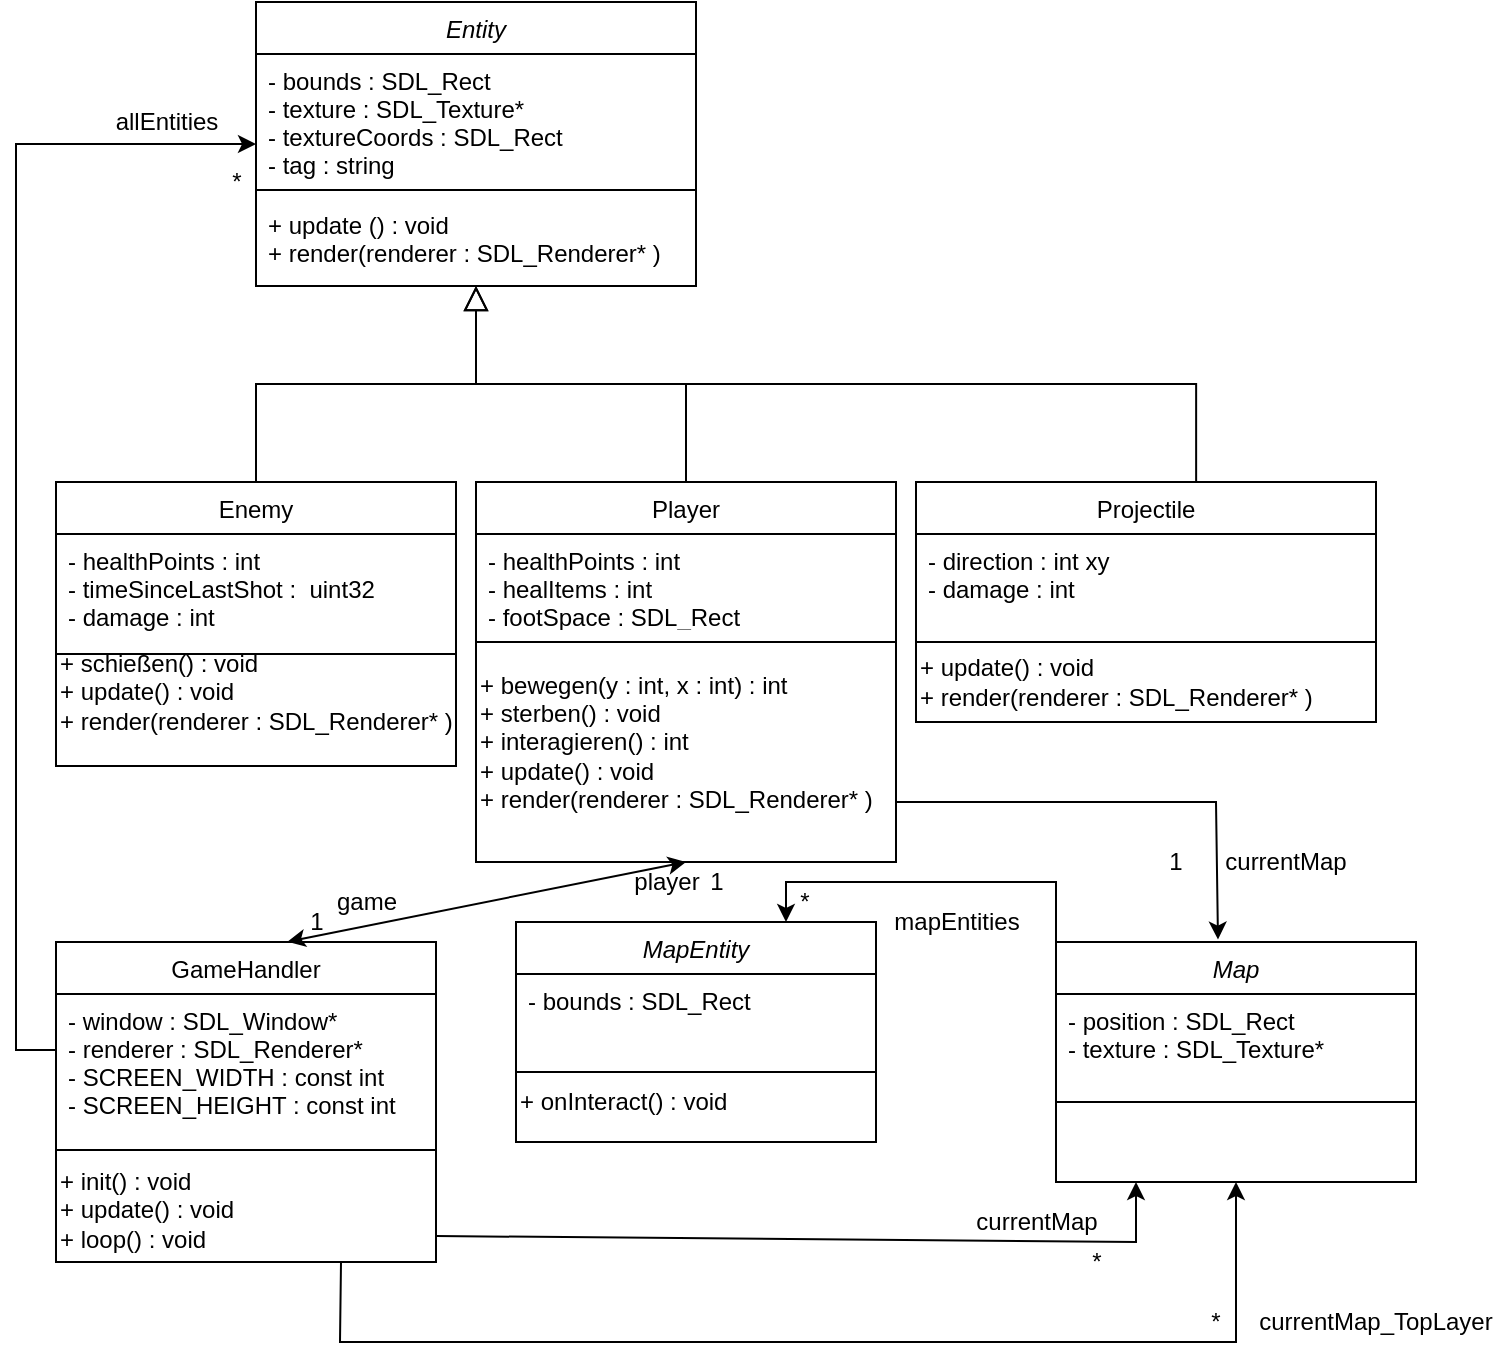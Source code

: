 <mxfile version="13.7.3" type="device"><diagram id="C5RBs43oDa-KdzZeNtuy" name="Page-1"><mxGraphModel dx="749" dy="556" grid="1" gridSize="10" guides="1" tooltips="1" connect="1" arrows="1" fold="1" page="1" pageScale="1" pageWidth="827" pageHeight="1169" math="0" shadow="0"><root><mxCell id="WIyWlLk6GJQsqaUBKTNV-0"/><mxCell id="WIyWlLk6GJQsqaUBKTNV-1" parent="WIyWlLk6GJQsqaUBKTNV-0"/><mxCell id="zkfFHV4jXpPFQw0GAbJ--12" value="" style="endArrow=block;endSize=10;endFill=0;shadow=0;strokeWidth=1;rounded=0;edgeStyle=elbowEdgeStyle;elbow=vertical;" parent="WIyWlLk6GJQsqaUBKTNV-1" source="zkfFHV4jXpPFQw0GAbJ--6" target="zkfFHV4jXpPFQw0GAbJ--0" edge="1"><mxGeometry width="160" relative="1" as="geometry"><mxPoint x="110" y="103" as="sourcePoint"/><mxPoint x="110" y="103" as="targetPoint"/></mxGeometry></mxCell><mxCell id="zkfFHV4jXpPFQw0GAbJ--16" value="" style="endArrow=block;endSize=10;endFill=0;shadow=0;strokeWidth=1;rounded=0;edgeStyle=elbowEdgeStyle;elbow=vertical;" parent="WIyWlLk6GJQsqaUBKTNV-1" source="zkfFHV4jXpPFQw0GAbJ--13" target="zkfFHV4jXpPFQw0GAbJ--0" edge="1"><mxGeometry width="160" relative="1" as="geometry"><mxPoint x="120" y="273" as="sourcePoint"/><mxPoint x="220" y="171" as="targetPoint"/></mxGeometry></mxCell><mxCell id="ireMfG32L-UuXTgpNCbU-6" value="" style="endArrow=none;endSize=10;endFill=0;shadow=0;strokeWidth=1;rounded=0;edgeStyle=elbowEdgeStyle;elbow=vertical;exitX=0.609;exitY=0.004;exitDx=0;exitDy=0;exitPerimeter=0;" parent="WIyWlLk6GJQsqaUBKTNV-1" source="ireMfG32L-UuXTgpNCbU-9" edge="1"><mxGeometry width="160" relative="1" as="geometry"><mxPoint x="620" y="250" as="sourcePoint"/><mxPoint x="330" y="211" as="targetPoint"/><Array as="points"><mxPoint x="600" y="211"/></Array></mxGeometry></mxCell><mxCell id="zkfFHV4jXpPFQw0GAbJ--0" value="Entity" style="swimlane;fontStyle=2;align=center;verticalAlign=top;childLayout=stackLayout;horizontal=1;startSize=26;horizontalStack=0;resizeParent=1;resizeLast=0;collapsible=1;marginBottom=0;rounded=0;shadow=0;strokeWidth=1;" parent="WIyWlLk6GJQsqaUBKTNV-1" vertex="1"><mxGeometry x="130" y="20" width="220" height="142" as="geometry"><mxRectangle x="230" y="140" width="160" height="26" as="alternateBounds"/></mxGeometry></mxCell><mxCell id="zkfFHV4jXpPFQw0GAbJ--1" value="- bounds : SDL_Rect &#10;- texture : SDL_Texture*&#10;- textureCoords : SDL_Rect&#10;- tag : string" style="text;align=left;verticalAlign=top;spacingLeft=4;spacingRight=4;overflow=hidden;rotatable=0;points=[[0,0.5],[1,0.5]];portConstraint=eastwest;" parent="zkfFHV4jXpPFQw0GAbJ--0" vertex="1"><mxGeometry y="26" width="220" height="64" as="geometry"/></mxCell><mxCell id="zkfFHV4jXpPFQw0GAbJ--4" value="" style="line;html=1;strokeWidth=1;align=left;verticalAlign=middle;spacingTop=-1;spacingLeft=3;spacingRight=3;rotatable=0;labelPosition=right;points=[];portConstraint=eastwest;" parent="zkfFHV4jXpPFQw0GAbJ--0" vertex="1"><mxGeometry y="90" width="220" height="8" as="geometry"/></mxCell><mxCell id="zkfFHV4jXpPFQw0GAbJ--5" value="+ update () : void&#10;+ render(renderer : SDL_Renderer* )" style="text;align=left;verticalAlign=top;spacingLeft=4;spacingRight=4;overflow=hidden;rotatable=0;points=[[0,0.5],[1,0.5]];portConstraint=eastwest;" parent="zkfFHV4jXpPFQw0GAbJ--0" vertex="1"><mxGeometry y="98" width="220" height="44" as="geometry"/></mxCell><mxCell id="zkfFHV4jXpPFQw0GAbJ--6" value="Enemy" style="swimlane;fontStyle=0;align=center;verticalAlign=top;childLayout=stackLayout;horizontal=1;startSize=26;horizontalStack=0;resizeParent=1;resizeLast=0;collapsible=1;marginBottom=0;rounded=0;shadow=0;strokeWidth=1;" parent="WIyWlLk6GJQsqaUBKTNV-1" vertex="1"><mxGeometry x="30" y="260" width="200" height="142" as="geometry"><mxRectangle x="130" y="380" width="160" height="26" as="alternateBounds"/></mxGeometry></mxCell><mxCell id="zkfFHV4jXpPFQw0GAbJ--7" value="- healthPoints : int&#10;- timeSinceLastShot :  uint32&#10;- damage : int" style="text;align=left;verticalAlign=top;spacingLeft=4;spacingRight=4;overflow=hidden;rotatable=0;points=[[0,0.5],[1,0.5]];portConstraint=eastwest;" parent="zkfFHV4jXpPFQw0GAbJ--6" vertex="1"><mxGeometry y="26" width="200" height="56" as="geometry"/></mxCell><mxCell id="zkfFHV4jXpPFQw0GAbJ--9" value="" style="line;html=1;strokeWidth=1;align=left;verticalAlign=middle;spacingTop=-1;spacingLeft=3;spacingRight=3;rotatable=0;labelPosition=right;points=[];portConstraint=eastwest;" parent="zkfFHV4jXpPFQw0GAbJ--6" vertex="1"><mxGeometry y="82" width="200" height="8" as="geometry"/></mxCell><mxCell id="ireMfG32L-UuXTgpNCbU-4" value="+ schießen() : void&lt;br&gt;+ update() : void&lt;br&gt;+&amp;nbsp;&lt;span&gt;render(renderer : SDL_Renderer* )&lt;/span&gt;" style="text;html=1;strokeColor=none;fillColor=none;align=left;verticalAlign=middle;whiteSpace=wrap;rounded=0;" parent="zkfFHV4jXpPFQw0GAbJ--6" vertex="1"><mxGeometry y="90" width="200" height="30" as="geometry"/></mxCell><mxCell id="zkfFHV4jXpPFQw0GAbJ--13" value="Player" style="swimlane;fontStyle=0;align=center;verticalAlign=top;childLayout=stackLayout;horizontal=1;startSize=26;horizontalStack=0;resizeParent=1;resizeLast=0;collapsible=1;marginBottom=0;rounded=0;shadow=0;strokeWidth=1;" parent="WIyWlLk6GJQsqaUBKTNV-1" vertex="1"><mxGeometry x="240" y="260" width="210" height="190" as="geometry"><mxRectangle x="340" y="380" width="170" height="26" as="alternateBounds"/></mxGeometry></mxCell><mxCell id="zkfFHV4jXpPFQw0GAbJ--14" value="- healthPoints : int &#10;- healItems : int&#10;- footSpace : SDL_Rect" style="text;align=left;verticalAlign=top;spacingLeft=4;spacingRight=4;overflow=hidden;rotatable=0;points=[[0,0.5],[1,0.5]];portConstraint=eastwest;" parent="zkfFHV4jXpPFQw0GAbJ--13" vertex="1"><mxGeometry y="26" width="210" height="44" as="geometry"/></mxCell><mxCell id="zkfFHV4jXpPFQw0GAbJ--15" value="" style="line;html=1;strokeWidth=1;align=left;verticalAlign=middle;spacingTop=-1;spacingLeft=3;spacingRight=3;rotatable=0;labelPosition=right;points=[];portConstraint=eastwest;" parent="zkfFHV4jXpPFQw0GAbJ--13" vertex="1"><mxGeometry y="70" width="210" height="20" as="geometry"/></mxCell><mxCell id="ireMfG32L-UuXTgpNCbU-3" value="+ bewegen(y : int, x : int) : int&lt;br&gt;+ sterben() : void&lt;br&gt;+ interagieren() : int&lt;br&gt;+ update() : void&lt;br&gt;+&amp;nbsp;&lt;span&gt;render(renderer : SDL_Renderer* )&lt;/span&gt;" style="text;html=1;strokeColor=none;fillColor=none;align=left;verticalAlign=middle;whiteSpace=wrap;rounded=0;" parent="zkfFHV4jXpPFQw0GAbJ--13" vertex="1"><mxGeometry y="90" width="210" height="80" as="geometry"/></mxCell><mxCell id="ireMfG32L-UuXTgpNCbU-9" value="Projectile" style="swimlane;fontStyle=0;align=center;verticalAlign=top;childLayout=stackLayout;horizontal=1;startSize=26;horizontalStack=0;resizeParent=1;resizeLast=0;collapsible=1;marginBottom=0;rounded=0;shadow=0;strokeWidth=1;" parent="WIyWlLk6GJQsqaUBKTNV-1" vertex="1"><mxGeometry x="460" y="260" width="230" height="120" as="geometry"><mxRectangle x="340" y="380" width="170" height="26" as="alternateBounds"/></mxGeometry></mxCell><mxCell id="ireMfG32L-UuXTgpNCbU-10" value="- direction : int xy&#10;- damage : int" style="text;align=left;verticalAlign=top;spacingLeft=4;spacingRight=4;overflow=hidden;rotatable=0;points=[[0,0.5],[1,0.5]];portConstraint=eastwest;" parent="ireMfG32L-UuXTgpNCbU-9" vertex="1"><mxGeometry y="26" width="230" height="44" as="geometry"/></mxCell><mxCell id="ireMfG32L-UuXTgpNCbU-11" value="" style="line;html=1;strokeWidth=1;align=left;verticalAlign=middle;spacingTop=-1;spacingLeft=3;spacingRight=3;rotatable=0;labelPosition=right;points=[];portConstraint=eastwest;" parent="ireMfG32L-UuXTgpNCbU-9" vertex="1"><mxGeometry y="70" width="230" height="20" as="geometry"/></mxCell><mxCell id="ireMfG32L-UuXTgpNCbU-12" value="+ update() : void&lt;br&gt;&lt;span&gt;+ render(renderer : SDL_Renderer* )&lt;/span&gt;" style="text;html=1;strokeColor=none;fillColor=none;align=left;verticalAlign=middle;whiteSpace=wrap;rounded=0;" parent="ireMfG32L-UuXTgpNCbU-9" vertex="1"><mxGeometry y="90" width="230" height="20" as="geometry"/></mxCell><mxCell id="bjbM4pXFoCjJsERcXQf7-0" value="GameHandler" style="swimlane;fontStyle=0;align=center;verticalAlign=top;childLayout=stackLayout;horizontal=1;startSize=26;horizontalStack=0;resizeParent=1;resizeLast=0;collapsible=1;marginBottom=0;rounded=0;shadow=0;strokeWidth=1;" parent="WIyWlLk6GJQsqaUBKTNV-1" vertex="1"><mxGeometry x="30" y="490" width="190" height="160" as="geometry"><mxRectangle x="130" y="380" width="160" height="26" as="alternateBounds"/></mxGeometry></mxCell><mxCell id="bjbM4pXFoCjJsERcXQf7-1" value="- window : SDL_Window*&#10;- renderer : SDL_Renderer*&#10;- SCREEN_WIDTH : const int &#10;- SCREEN_HEIGHT : const int " style="text;align=left;verticalAlign=top;spacingLeft=4;spacingRight=4;overflow=hidden;rotatable=0;points=[[0,0.5],[1,0.5]];portConstraint=eastwest;" parent="bjbM4pXFoCjJsERcXQf7-0" vertex="1"><mxGeometry y="26" width="190" height="74" as="geometry"/></mxCell><mxCell id="bjbM4pXFoCjJsERcXQf7-2" value="" style="line;html=1;strokeWidth=1;align=left;verticalAlign=middle;spacingTop=-1;spacingLeft=3;spacingRight=3;rotatable=0;labelPosition=right;points=[];portConstraint=eastwest;" parent="bjbM4pXFoCjJsERcXQf7-0" vertex="1"><mxGeometry y="100" width="190" height="8" as="geometry"/></mxCell><mxCell id="bjbM4pXFoCjJsERcXQf7-3" value="+ init() : void&lt;br&gt;+ update() : void&lt;br&gt;+ loop() : void" style="text;html=1;strokeColor=none;fillColor=none;align=left;verticalAlign=middle;whiteSpace=wrap;rounded=0;" parent="bjbM4pXFoCjJsERcXQf7-0" vertex="1"><mxGeometry y="108" width="190" height="52" as="geometry"/></mxCell><mxCell id="bjbM4pXFoCjJsERcXQf7-5" value="" style="endArrow=classic;html=1;rounded=0;exitX=0.609;exitY=-0.001;exitDx=0;exitDy=0;exitPerimeter=0;entryX=0.5;entryY=1;entryDx=0;entryDy=0;startArrow=classic;startFill=1;" parent="WIyWlLk6GJQsqaUBKTNV-1" source="bjbM4pXFoCjJsERcXQf7-0" target="zkfFHV4jXpPFQw0GAbJ--13" edge="1"><mxGeometry width="50" height="50" relative="1" as="geometry"><mxPoint x="290" y="463" as="sourcePoint"/><mxPoint x="340" y="413" as="targetPoint"/></mxGeometry></mxCell><mxCell id="bjbM4pXFoCjJsERcXQf7-11" style="edgeStyle=orthogonalEdgeStyle;rounded=0;orthogonalLoop=1;jettySize=auto;html=1;exitX=0;exitY=0.5;exitDx=0;exitDy=0;" parent="WIyWlLk6GJQsqaUBKTNV-1" source="bjbM4pXFoCjJsERcXQf7-1" target="zkfFHV4jXpPFQw0GAbJ--0" edge="1"><mxGeometry relative="1" as="geometry"><mxPoint x="10" y="30" as="targetPoint"/><Array as="points"><mxPoint x="10" y="544"/><mxPoint x="10" y="91"/></Array></mxGeometry></mxCell><mxCell id="bjbM4pXFoCjJsERcXQf7-12" value="*" style="text;html=1;align=center;verticalAlign=middle;resizable=0;points=[];autosize=1;strokeColor=none;fillColor=none;" parent="WIyWlLk6GJQsqaUBKTNV-1" vertex="1"><mxGeometry x="110" y="100" width="20" height="20" as="geometry"/></mxCell><mxCell id="bjbM4pXFoCjJsERcXQf7-13" value="allEntities" style="text;html=1;align=center;verticalAlign=middle;resizable=0;points=[];autosize=1;strokeColor=none;fillColor=none;" parent="WIyWlLk6GJQsqaUBKTNV-1" vertex="1"><mxGeometry x="50" y="70" width="70" height="20" as="geometry"/></mxCell><mxCell id="bjbM4pXFoCjJsERcXQf7-24" style="edgeStyle=orthogonalEdgeStyle;rounded=0;orthogonalLoop=1;jettySize=auto;html=1;exitX=0;exitY=0;exitDx=0;exitDy=0;entryX=0.75;entryY=0;entryDx=0;entryDy=0;" parent="WIyWlLk6GJQsqaUBKTNV-1" source="bjbM4pXFoCjJsERcXQf7-14" target="bjbM4pXFoCjJsERcXQf7-18" edge="1"><mxGeometry relative="1" as="geometry"/></mxCell><mxCell id="bjbM4pXFoCjJsERcXQf7-14" value="Map" style="swimlane;fontStyle=2;align=center;verticalAlign=top;childLayout=stackLayout;horizontal=1;startSize=26;horizontalStack=0;resizeParent=1;resizeLast=0;collapsible=1;marginBottom=0;rounded=0;shadow=0;strokeWidth=1;" parent="WIyWlLk6GJQsqaUBKTNV-1" vertex="1"><mxGeometry x="530" y="490" width="180" height="120" as="geometry"><mxRectangle x="340" y="380" width="170" height="26" as="alternateBounds"/></mxGeometry></mxCell><mxCell id="bjbM4pXFoCjJsERcXQf7-15" value="- position : SDL_Rect&#10;- texture : SDL_Texture*" style="text;align=left;verticalAlign=top;spacingLeft=4;spacingRight=4;overflow=hidden;rotatable=0;points=[[0,0.5],[1,0.5]];portConstraint=eastwest;" parent="bjbM4pXFoCjJsERcXQf7-14" vertex="1"><mxGeometry y="26" width="180" height="44" as="geometry"/></mxCell><mxCell id="bjbM4pXFoCjJsERcXQf7-16" value="" style="line;html=1;strokeWidth=1;align=left;verticalAlign=middle;spacingTop=-1;spacingLeft=3;spacingRight=3;rotatable=0;labelPosition=right;points=[];portConstraint=eastwest;" parent="bjbM4pXFoCjJsERcXQf7-14" vertex="1"><mxGeometry y="70" width="180" height="20" as="geometry"/></mxCell><mxCell id="bjbM4pXFoCjJsERcXQf7-18" value="MapEntity" style="swimlane;fontStyle=2;align=center;verticalAlign=top;childLayout=stackLayout;horizontal=1;startSize=26;horizontalStack=0;resizeParent=1;resizeLast=0;collapsible=1;marginBottom=0;rounded=0;shadow=0;strokeWidth=1;" parent="WIyWlLk6GJQsqaUBKTNV-1" vertex="1"><mxGeometry x="260" y="480" width="180" height="110" as="geometry"><mxRectangle x="340" y="380" width="170" height="26" as="alternateBounds"/></mxGeometry></mxCell><mxCell id="bjbM4pXFoCjJsERcXQf7-19" value="- bounds : SDL_Rect&#10;" style="text;align=left;verticalAlign=top;spacingLeft=4;spacingRight=4;overflow=hidden;rotatable=0;points=[[0,0.5],[1,0.5]];portConstraint=eastwest;" parent="bjbM4pXFoCjJsERcXQf7-18" vertex="1"><mxGeometry y="26" width="180" height="44" as="geometry"/></mxCell><mxCell id="bjbM4pXFoCjJsERcXQf7-20" value="" style="line;html=1;strokeWidth=1;align=left;verticalAlign=middle;spacingTop=-1;spacingLeft=3;spacingRight=3;rotatable=0;labelPosition=right;points=[];portConstraint=eastwest;" parent="bjbM4pXFoCjJsERcXQf7-18" vertex="1"><mxGeometry y="70" width="180" height="10" as="geometry"/></mxCell><mxCell id="bjbM4pXFoCjJsERcXQf7-21" value="+ onInteract() : void" style="text;html=1;strokeColor=none;fillColor=none;align=left;verticalAlign=middle;whiteSpace=wrap;rounded=0;" parent="bjbM4pXFoCjJsERcXQf7-18" vertex="1"><mxGeometry y="80" width="180" height="20" as="geometry"/></mxCell><mxCell id="bjbM4pXFoCjJsERcXQf7-25" value="*" style="text;html=1;align=center;verticalAlign=middle;resizable=0;points=[];autosize=1;strokeColor=none;fillColor=none;" parent="WIyWlLk6GJQsqaUBKTNV-1" vertex="1"><mxGeometry x="394" y="460" width="20" height="20" as="geometry"/></mxCell><mxCell id="bjbM4pXFoCjJsERcXQf7-26" value="" style="endArrow=classic;html=1;rounded=0;exitX=1;exitY=0.75;exitDx=0;exitDy=0;" parent="WIyWlLk6GJQsqaUBKTNV-1" source="bjbM4pXFoCjJsERcXQf7-3" edge="1"><mxGeometry width="50" height="50" relative="1" as="geometry"><mxPoint x="290" y="470" as="sourcePoint"/><mxPoint x="570" y="610" as="targetPoint"/><Array as="points"><mxPoint x="570" y="640"/><mxPoint x="570" y="624"/></Array></mxGeometry></mxCell><mxCell id="bjbM4pXFoCjJsERcXQf7-27" value="1" style="text;html=1;align=center;verticalAlign=middle;resizable=0;points=[];autosize=1;strokeColor=none;fillColor=none;" parent="WIyWlLk6GJQsqaUBKTNV-1" vertex="1"><mxGeometry x="350" y="450" width="20" height="20" as="geometry"/></mxCell><mxCell id="bjbM4pXFoCjJsERcXQf7-28" value="1" style="text;html=1;align=center;verticalAlign=middle;resizable=0;points=[];autosize=1;strokeColor=none;fillColor=none;" parent="WIyWlLk6GJQsqaUBKTNV-1" vertex="1"><mxGeometry x="150" y="470" width="20" height="20" as="geometry"/></mxCell><mxCell id="bjbM4pXFoCjJsERcXQf7-29" value="player" style="text;html=1;align=center;verticalAlign=middle;resizable=0;points=[];autosize=1;strokeColor=none;fillColor=none;" parent="WIyWlLk6GJQsqaUBKTNV-1" vertex="1"><mxGeometry x="310" y="450" width="50" height="20" as="geometry"/></mxCell><mxCell id="bjbM4pXFoCjJsERcXQf7-30" value="game" style="text;html=1;align=center;verticalAlign=middle;resizable=0;points=[];autosize=1;strokeColor=none;fillColor=none;" parent="WIyWlLk6GJQsqaUBKTNV-1" vertex="1"><mxGeometry x="160" y="460" width="50" height="20" as="geometry"/></mxCell><mxCell id="bjbM4pXFoCjJsERcXQf7-31" value="mapEntities" style="text;html=1;align=center;verticalAlign=middle;resizable=0;points=[];autosize=1;strokeColor=none;fillColor=none;" parent="WIyWlLk6GJQsqaUBKTNV-1" vertex="1"><mxGeometry x="440" y="470" width="80" height="20" as="geometry"/></mxCell><mxCell id="bjbM4pXFoCjJsERcXQf7-32" value="*" style="text;html=1;align=center;verticalAlign=middle;resizable=0;points=[];autosize=1;strokeColor=none;fillColor=none;" parent="WIyWlLk6GJQsqaUBKTNV-1" vertex="1"><mxGeometry x="540" y="640" width="20" height="20" as="geometry"/></mxCell><mxCell id="bjbM4pXFoCjJsERcXQf7-33" value="currentMap" style="text;html=1;align=center;verticalAlign=middle;resizable=0;points=[];autosize=1;strokeColor=none;fillColor=none;" parent="WIyWlLk6GJQsqaUBKTNV-1" vertex="1"><mxGeometry x="480" y="620" width="80" height="20" as="geometry"/></mxCell><mxCell id="S-g_6aFe61QyQtKvh65u-1" value="" style="endArrow=classic;html=1;exitX=0.75;exitY=1;exitDx=0;exitDy=0;entryX=0.5;entryY=1;entryDx=0;entryDy=0;rounded=0;" edge="1" parent="WIyWlLk6GJQsqaUBKTNV-1" source="bjbM4pXFoCjJsERcXQf7-3" target="bjbM4pXFoCjJsERcXQf7-14"><mxGeometry width="50" height="50" relative="1" as="geometry"><mxPoint x="160" y="700" as="sourcePoint"/><mxPoint x="400" y="700" as="targetPoint"/><Array as="points"><mxPoint x="172" y="690"/><mxPoint x="620" y="690"/></Array></mxGeometry></mxCell><mxCell id="S-g_6aFe61QyQtKvh65u-5" value="currentMap_TopLayer" style="text;html=1;strokeColor=none;fillColor=none;align=center;verticalAlign=middle;whiteSpace=wrap;rounded=0;" vertex="1" parent="WIyWlLk6GJQsqaUBKTNV-1"><mxGeometry x="630" y="670" width="120" height="20" as="geometry"/></mxCell><mxCell id="S-g_6aFe61QyQtKvh65u-6" value="*" style="text;html=1;strokeColor=none;fillColor=none;align=center;verticalAlign=middle;whiteSpace=wrap;rounded=0;" vertex="1" parent="WIyWlLk6GJQsqaUBKTNV-1"><mxGeometry x="590" y="670" width="40" height="20" as="geometry"/></mxCell><mxCell id="S-g_6aFe61QyQtKvh65u-7" value="" style="endArrow=classic;html=1;entryX=0.45;entryY=-0.01;entryDx=0;entryDy=0;entryPerimeter=0;rounded=0;" edge="1" parent="WIyWlLk6GJQsqaUBKTNV-1" target="bjbM4pXFoCjJsERcXQf7-14"><mxGeometry width="50" height="50" relative="1" as="geometry"><mxPoint x="450" y="420" as="sourcePoint"/><mxPoint x="670" y="420" as="targetPoint"/><Array as="points"><mxPoint x="610" y="420"/></Array></mxGeometry></mxCell><mxCell id="S-g_6aFe61QyQtKvh65u-8" value="currentMap" style="text;html=1;strokeColor=none;fillColor=none;align=center;verticalAlign=middle;whiteSpace=wrap;rounded=0;" vertex="1" parent="WIyWlLk6GJQsqaUBKTNV-1"><mxGeometry x="600" y="440" width="90" height="20" as="geometry"/></mxCell><mxCell id="S-g_6aFe61QyQtKvh65u-9" value="1" style="text;html=1;strokeColor=none;fillColor=none;align=center;verticalAlign=middle;whiteSpace=wrap;rounded=0;" vertex="1" parent="WIyWlLk6GJQsqaUBKTNV-1"><mxGeometry x="570" y="440" width="40" height="20" as="geometry"/></mxCell></root></mxGraphModel></diagram></mxfile>